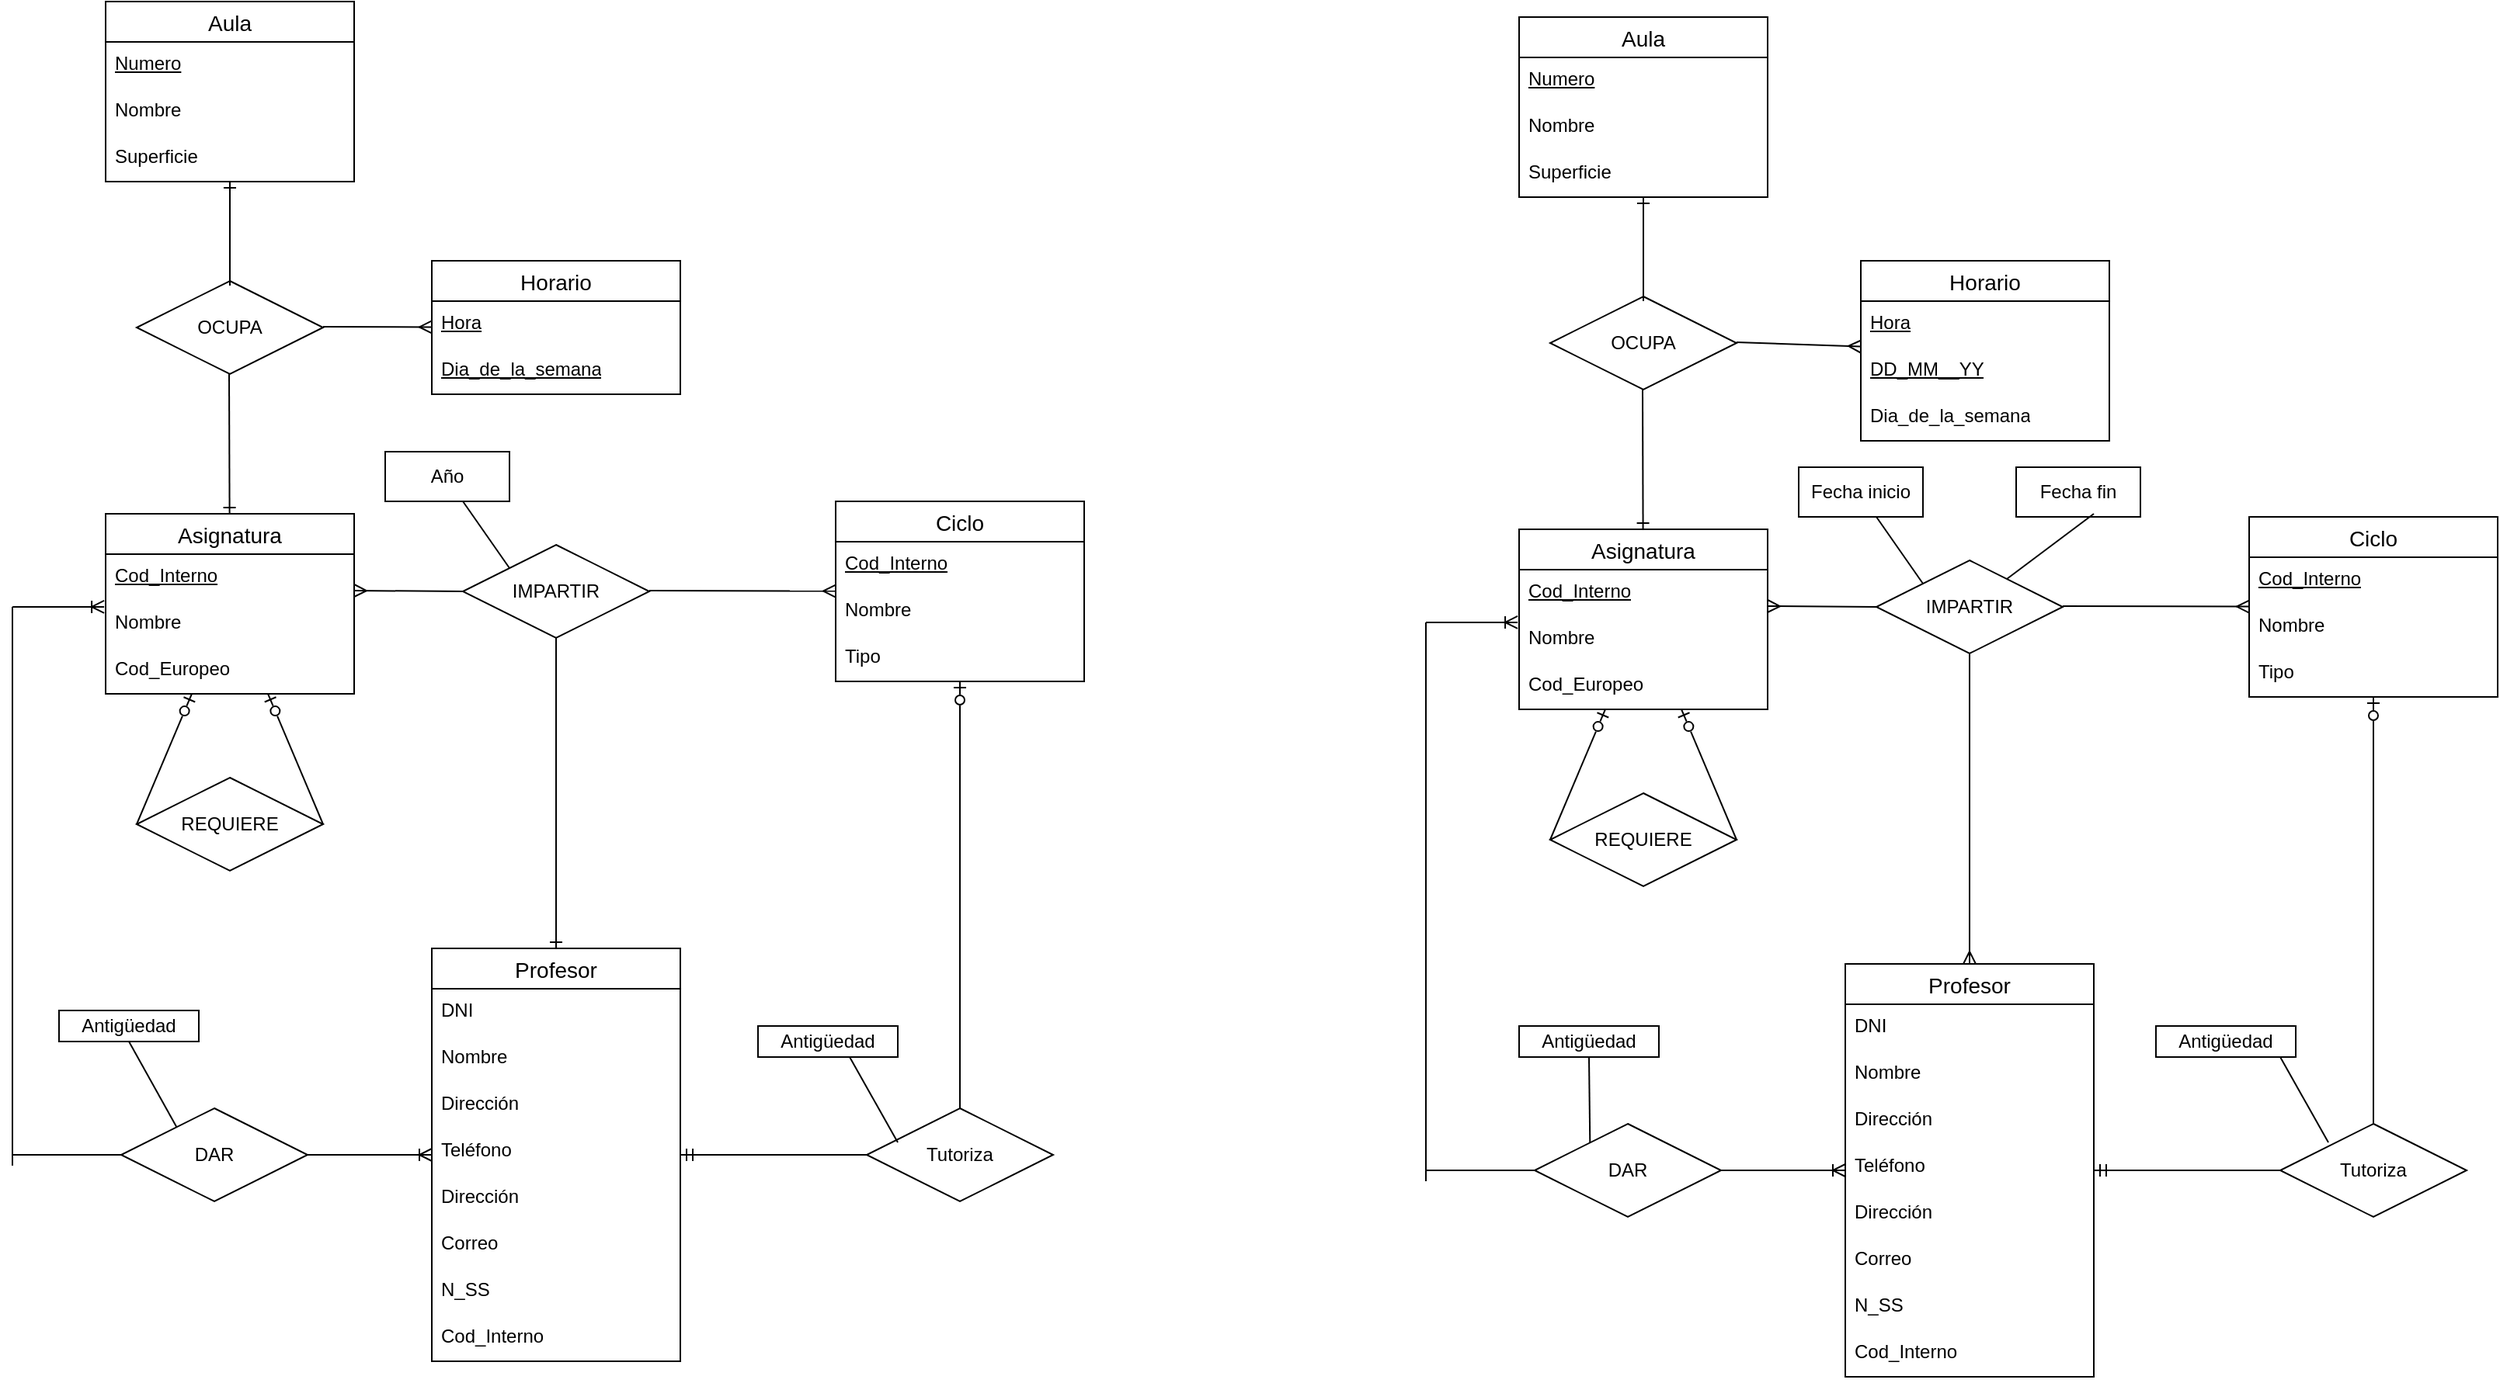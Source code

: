 <mxfile version="22.0.4" type="github">
  <diagram name="Página-1" id="PVvVwdM6uXwAvhA5qFd7">
    <mxGraphModel dx="1430" dy="818" grid="1" gridSize="10" guides="1" tooltips="1" connect="1" arrows="1" fold="1" page="1" pageScale="1" pageWidth="827" pageHeight="1169" math="0" shadow="0">
      <root>
        <mxCell id="0" />
        <mxCell id="1" parent="0" />
        <mxCell id="P5Dj7CCU3ey45bR8xJDD-16" value="Aula" style="swimlane;fontStyle=0;childLayout=stackLayout;horizontal=1;startSize=26;horizontalStack=0;resizeParent=1;resizeParentMax=0;resizeLast=0;collapsible=1;marginBottom=0;align=center;fontSize=14;" parent="1" vertex="1">
          <mxGeometry x="100" y="170" width="160" height="116" as="geometry" />
        </mxCell>
        <mxCell id="P5Dj7CCU3ey45bR8xJDD-17" value="&lt;u&gt;Numero&lt;/u&gt;" style="text;strokeColor=none;fillColor=none;spacingLeft=4;spacingRight=4;overflow=hidden;rotatable=0;points=[[0,0.5],[1,0.5]];portConstraint=eastwest;fontSize=12;whiteSpace=wrap;html=1;" parent="P5Dj7CCU3ey45bR8xJDD-16" vertex="1">
          <mxGeometry y="26" width="160" height="30" as="geometry" />
        </mxCell>
        <mxCell id="P5Dj7CCU3ey45bR8xJDD-18" value="Nombre" style="text;strokeColor=none;fillColor=none;spacingLeft=4;spacingRight=4;overflow=hidden;rotatable=0;points=[[0,0.5],[1,0.5]];portConstraint=eastwest;fontSize=12;whiteSpace=wrap;html=1;" parent="P5Dj7CCU3ey45bR8xJDD-16" vertex="1">
          <mxGeometry y="56" width="160" height="30" as="geometry" />
        </mxCell>
        <mxCell id="P5Dj7CCU3ey45bR8xJDD-19" value="Superficie" style="text;strokeColor=none;fillColor=none;spacingLeft=4;spacingRight=4;overflow=hidden;rotatable=0;points=[[0,0.5],[1,0.5]];portConstraint=eastwest;fontSize=12;whiteSpace=wrap;html=1;" parent="P5Dj7CCU3ey45bR8xJDD-16" vertex="1">
          <mxGeometry y="86" width="160" height="30" as="geometry" />
        </mxCell>
        <mxCell id="P5Dj7CCU3ey45bR8xJDD-20" value="Horario" style="swimlane;fontStyle=0;childLayout=stackLayout;horizontal=1;startSize=26;horizontalStack=0;resizeParent=1;resizeParentMax=0;resizeLast=0;collapsible=1;marginBottom=0;align=center;fontSize=14;" parent="1" vertex="1">
          <mxGeometry x="310" y="337" width="160" height="86" as="geometry" />
        </mxCell>
        <mxCell id="P5Dj7CCU3ey45bR8xJDD-21" value="&lt;u&gt;Hora&lt;/u&gt;" style="text;strokeColor=none;fillColor=none;spacingLeft=4;spacingRight=4;overflow=hidden;rotatable=0;points=[[0,0.5],[1,0.5]];portConstraint=eastwest;fontSize=12;whiteSpace=wrap;html=1;" parent="P5Dj7CCU3ey45bR8xJDD-20" vertex="1">
          <mxGeometry y="26" width="160" height="30" as="geometry" />
        </mxCell>
        <mxCell id="P5Dj7CCU3ey45bR8xJDD-22" value="&lt;u&gt;Dia_de_la_semana&lt;/u&gt;" style="text;strokeColor=none;fillColor=none;spacingLeft=4;spacingRight=4;overflow=hidden;rotatable=0;points=[[0,0.5],[1,0.5]];portConstraint=eastwest;fontSize=12;whiteSpace=wrap;html=1;" parent="P5Dj7CCU3ey45bR8xJDD-20" vertex="1">
          <mxGeometry y="56" width="160" height="30" as="geometry" />
        </mxCell>
        <mxCell id="P5Dj7CCU3ey45bR8xJDD-24" value="Asignatura" style="swimlane;fontStyle=0;childLayout=stackLayout;horizontal=1;startSize=26;horizontalStack=0;resizeParent=1;resizeParentMax=0;resizeLast=0;collapsible=1;marginBottom=0;align=center;fontSize=14;" parent="1" vertex="1">
          <mxGeometry x="100" y="500" width="160" height="116" as="geometry" />
        </mxCell>
        <mxCell id="P5Dj7CCU3ey45bR8xJDD-27" value="&lt;u&gt;Cod_Interno&lt;/u&gt;" style="text;strokeColor=none;fillColor=none;spacingLeft=4;spacingRight=4;overflow=hidden;rotatable=0;points=[[0,0.5],[1,0.5]];portConstraint=eastwest;fontSize=12;whiteSpace=wrap;html=1;" parent="P5Dj7CCU3ey45bR8xJDD-24" vertex="1">
          <mxGeometry y="26" width="160" height="30" as="geometry" />
        </mxCell>
        <mxCell id="P5Dj7CCU3ey45bR8xJDD-25" value="Nombre" style="text;strokeColor=none;fillColor=none;spacingLeft=4;spacingRight=4;overflow=hidden;rotatable=0;points=[[0,0.5],[1,0.5]];portConstraint=eastwest;fontSize=12;whiteSpace=wrap;html=1;" parent="P5Dj7CCU3ey45bR8xJDD-24" vertex="1">
          <mxGeometry y="56" width="160" height="30" as="geometry" />
        </mxCell>
        <mxCell id="P5Dj7CCU3ey45bR8xJDD-26" value="Cod_Europeo" style="text;strokeColor=none;fillColor=none;spacingLeft=4;spacingRight=4;overflow=hidden;rotatable=0;points=[[0,0.5],[1,0.5]];portConstraint=eastwest;fontSize=12;whiteSpace=wrap;html=1;" parent="P5Dj7CCU3ey45bR8xJDD-24" vertex="1">
          <mxGeometry y="86" width="160" height="30" as="geometry" />
        </mxCell>
        <mxCell id="P5Dj7CCU3ey45bR8xJDD-28" value="Ciclo" style="swimlane;fontStyle=0;childLayout=stackLayout;horizontal=1;startSize=26;horizontalStack=0;resizeParent=1;resizeParentMax=0;resizeLast=0;collapsible=1;marginBottom=0;align=center;fontSize=14;" parent="1" vertex="1">
          <mxGeometry x="570" y="492" width="160" height="116" as="geometry" />
        </mxCell>
        <mxCell id="P5Dj7CCU3ey45bR8xJDD-31" value="&lt;u&gt;Cod_Interno&lt;/u&gt;" style="text;strokeColor=none;fillColor=none;spacingLeft=4;spacingRight=4;overflow=hidden;rotatable=0;points=[[0,0.5],[1,0.5]];portConstraint=eastwest;fontSize=12;whiteSpace=wrap;html=1;" parent="P5Dj7CCU3ey45bR8xJDD-28" vertex="1">
          <mxGeometry y="26" width="160" height="30" as="geometry" />
        </mxCell>
        <mxCell id="P5Dj7CCU3ey45bR8xJDD-29" value="Nombre" style="text;strokeColor=none;fillColor=none;spacingLeft=4;spacingRight=4;overflow=hidden;rotatable=0;points=[[0,0.5],[1,0.5]];portConstraint=eastwest;fontSize=12;whiteSpace=wrap;html=1;" parent="P5Dj7CCU3ey45bR8xJDD-28" vertex="1">
          <mxGeometry y="56" width="160" height="30" as="geometry" />
        </mxCell>
        <mxCell id="P5Dj7CCU3ey45bR8xJDD-30" value="Tipo" style="text;strokeColor=none;fillColor=none;spacingLeft=4;spacingRight=4;overflow=hidden;rotatable=0;points=[[0,0.5],[1,0.5]];portConstraint=eastwest;fontSize=12;whiteSpace=wrap;html=1;" parent="P5Dj7CCU3ey45bR8xJDD-28" vertex="1">
          <mxGeometry y="86" width="160" height="30" as="geometry" />
        </mxCell>
        <mxCell id="P5Dj7CCU3ey45bR8xJDD-32" value="OCUPA" style="shape=rhombus;perimeter=rhombusPerimeter;whiteSpace=wrap;html=1;align=center;" parent="1" vertex="1">
          <mxGeometry x="120" y="350" width="120" height="60" as="geometry" />
        </mxCell>
        <mxCell id="P5Dj7CCU3ey45bR8xJDD-33" value="REQUIERE" style="shape=rhombus;perimeter=rhombusPerimeter;whiteSpace=wrap;html=1;align=center;" parent="1" vertex="1">
          <mxGeometry x="120" y="670" width="120" height="60" as="geometry" />
        </mxCell>
        <mxCell id="P5Dj7CCU3ey45bR8xJDD-34" value="IMPARTIR" style="shape=rhombus;perimeter=rhombusPerimeter;whiteSpace=wrap;html=1;align=center;" parent="1" vertex="1">
          <mxGeometry x="330" y="520" width="120" height="60" as="geometry" />
        </mxCell>
        <mxCell id="P5Dj7CCU3ey45bR8xJDD-35" value="" style="endArrow=ERone;html=1;rounded=0;startArrow=none;startFill=0;endFill=0;" parent="1" target="P5Dj7CCU3ey45bR8xJDD-16" edge="1">
          <mxGeometry width="50" height="50" relative="1" as="geometry">
            <mxPoint x="180" y="353" as="sourcePoint" />
            <mxPoint x="180" y="289" as="targetPoint" />
          </mxGeometry>
        </mxCell>
        <mxCell id="P5Dj7CCU3ey45bR8xJDD-36" value="" style="endArrow=none;html=1;rounded=0;startArrow=ERone;startFill=0;" parent="1" source="P5Dj7CCU3ey45bR8xJDD-24" edge="1">
          <mxGeometry width="50" height="50" relative="1" as="geometry">
            <mxPoint x="179.5" y="474" as="sourcePoint" />
            <mxPoint x="179.5" y="410" as="targetPoint" />
          </mxGeometry>
        </mxCell>
        <mxCell id="P5Dj7CCU3ey45bR8xJDD-37" value="" style="endArrow=ERzeroToOne;html=1;rounded=0;exitX=0;exitY=0.5;exitDx=0;exitDy=0;endFill=0;" parent="1" source="P5Dj7CCU3ey45bR8xJDD-33" target="P5Dj7CCU3ey45bR8xJDD-24" edge="1">
          <mxGeometry width="50" height="50" relative="1" as="geometry">
            <mxPoint x="119" y="694" as="sourcePoint" />
            <mxPoint x="119" y="630" as="targetPoint" />
          </mxGeometry>
        </mxCell>
        <mxCell id="P5Dj7CCU3ey45bR8xJDD-38" value="" style="endArrow=ERzeroToOne;html=1;rounded=0;endFill=0;" parent="1" target="P5Dj7CCU3ey45bR8xJDD-24" edge="1">
          <mxGeometry width="50" height="50" relative="1" as="geometry">
            <mxPoint x="240" y="700" as="sourcePoint" />
            <mxPoint x="275" y="626" as="targetPoint" />
          </mxGeometry>
        </mxCell>
        <mxCell id="P5Dj7CCU3ey45bR8xJDD-39" value="" style="endArrow=none;html=1;rounded=0;entryX=0;entryY=0.5;entryDx=0;entryDy=0;startArrow=ERmany;startFill=0;" parent="1" target="P5Dj7CCU3ey45bR8xJDD-34" edge="1">
          <mxGeometry width="50" height="50" relative="1" as="geometry">
            <mxPoint x="260" y="549.5" as="sourcePoint" />
            <mxPoint x="340" y="550" as="targetPoint" />
          </mxGeometry>
        </mxCell>
        <mxCell id="P5Dj7CCU3ey45bR8xJDD-40" value="" style="endArrow=ERmany;html=1;rounded=0;exitX=0;exitY=0.5;exitDx=0;exitDy=0;endFill=0;" parent="1" target="P5Dj7CCU3ey45bR8xJDD-28" edge="1">
          <mxGeometry width="50" height="50" relative="1" as="geometry">
            <mxPoint x="450" y="549.5" as="sourcePoint" />
            <mxPoint x="540" y="550" as="targetPoint" />
          </mxGeometry>
        </mxCell>
        <mxCell id="P5Dj7CCU3ey45bR8xJDD-41" value="" style="endArrow=ERmany;html=1;rounded=0;exitX=0;exitY=0.5;exitDx=0;exitDy=0;endFill=0;" parent="1" target="P5Dj7CCU3ey45bR8xJDD-20" edge="1">
          <mxGeometry width="50" height="50" relative="1" as="geometry">
            <mxPoint x="240" y="379.5" as="sourcePoint" />
            <mxPoint x="280" y="380" as="targetPoint" />
          </mxGeometry>
        </mxCell>
        <mxCell id="P5Dj7CCU3ey45bR8xJDD-42" value="Profesor" style="swimlane;fontStyle=0;childLayout=stackLayout;horizontal=1;startSize=26;horizontalStack=0;resizeParent=1;resizeParentMax=0;resizeLast=0;collapsible=1;marginBottom=0;align=center;fontSize=14;" parent="1" vertex="1">
          <mxGeometry x="310" y="780" width="160" height="266" as="geometry" />
        </mxCell>
        <mxCell id="P5Dj7CCU3ey45bR8xJDD-43" value="DNI" style="text;strokeColor=none;fillColor=none;spacingLeft=4;spacingRight=4;overflow=hidden;rotatable=0;points=[[0,0.5],[1,0.5]];portConstraint=eastwest;fontSize=12;whiteSpace=wrap;html=1;" parent="P5Dj7CCU3ey45bR8xJDD-42" vertex="1">
          <mxGeometry y="26" width="160" height="30" as="geometry" />
        </mxCell>
        <mxCell id="P5Dj7CCU3ey45bR8xJDD-44" value="Nombre" style="text;strokeColor=none;fillColor=none;spacingLeft=4;spacingRight=4;overflow=hidden;rotatable=0;points=[[0,0.5],[1,0.5]];portConstraint=eastwest;fontSize=12;whiteSpace=wrap;html=1;" parent="P5Dj7CCU3ey45bR8xJDD-42" vertex="1">
          <mxGeometry y="56" width="160" height="30" as="geometry" />
        </mxCell>
        <mxCell id="P5Dj7CCU3ey45bR8xJDD-45" value="&lt;div&gt;Dirección&lt;/div&gt;&lt;div&gt;&lt;br&gt;&lt;/div&gt;" style="text;strokeColor=none;fillColor=none;spacingLeft=4;spacingRight=4;overflow=hidden;rotatable=0;points=[[0,0.5],[1,0.5]];portConstraint=eastwest;fontSize=12;whiteSpace=wrap;html=1;" parent="P5Dj7CCU3ey45bR8xJDD-42" vertex="1">
          <mxGeometry y="86" width="160" height="30" as="geometry" />
        </mxCell>
        <mxCell id="P5Dj7CCU3ey45bR8xJDD-46" value="Teléfono" style="text;strokeColor=none;fillColor=none;spacingLeft=4;spacingRight=4;overflow=hidden;rotatable=0;points=[[0,0.5],[1,0.5]];portConstraint=eastwest;fontSize=12;whiteSpace=wrap;html=1;" parent="P5Dj7CCU3ey45bR8xJDD-42" vertex="1">
          <mxGeometry y="116" width="160" height="30" as="geometry" />
        </mxCell>
        <mxCell id="P5Dj7CCU3ey45bR8xJDD-49" value="&lt;div&gt;Dirección&lt;/div&gt;&lt;div&gt;&lt;br&gt;&lt;/div&gt;" style="text;strokeColor=none;fillColor=none;spacingLeft=4;spacingRight=4;overflow=hidden;rotatable=0;points=[[0,0.5],[1,0.5]];portConstraint=eastwest;fontSize=12;whiteSpace=wrap;html=1;" parent="P5Dj7CCU3ey45bR8xJDD-42" vertex="1">
          <mxGeometry y="146" width="160" height="30" as="geometry" />
        </mxCell>
        <mxCell id="P5Dj7CCU3ey45bR8xJDD-47" value="Correo" style="text;strokeColor=none;fillColor=none;spacingLeft=4;spacingRight=4;overflow=hidden;rotatable=0;points=[[0,0.5],[1,0.5]];portConstraint=eastwest;fontSize=12;whiteSpace=wrap;html=1;" parent="P5Dj7CCU3ey45bR8xJDD-42" vertex="1">
          <mxGeometry y="176" width="160" height="30" as="geometry" />
        </mxCell>
        <mxCell id="P5Dj7CCU3ey45bR8xJDD-48" value="N_SS" style="text;strokeColor=none;fillColor=none;spacingLeft=4;spacingRight=4;overflow=hidden;rotatable=0;points=[[0,0.5],[1,0.5]];portConstraint=eastwest;fontSize=12;whiteSpace=wrap;html=1;" parent="P5Dj7CCU3ey45bR8xJDD-42" vertex="1">
          <mxGeometry y="206" width="160" height="30" as="geometry" />
        </mxCell>
        <mxCell id="P5Dj7CCU3ey45bR8xJDD-50" value="Cod_Interno" style="text;strokeColor=none;fillColor=none;spacingLeft=4;spacingRight=4;overflow=hidden;rotatable=0;points=[[0,0.5],[1,0.5]];portConstraint=eastwest;fontSize=12;whiteSpace=wrap;html=1;" parent="P5Dj7CCU3ey45bR8xJDD-42" vertex="1">
          <mxGeometry y="236" width="160" height="30" as="geometry" />
        </mxCell>
        <mxCell id="P5Dj7CCU3ey45bR8xJDD-52" value="" style="endArrow=none;html=1;rounded=0;startArrow=ERone;startFill=0;" parent="1" source="P5Dj7CCU3ey45bR8xJDD-42" edge="1">
          <mxGeometry width="50" height="50" relative="1" as="geometry">
            <mxPoint x="340" y="630" as="sourcePoint" />
            <mxPoint x="390" y="580" as="targetPoint" />
          </mxGeometry>
        </mxCell>
        <mxCell id="P5Dj7CCU3ey45bR8xJDD-53" value="&lt;div&gt;Año&lt;/div&gt;" style="whiteSpace=wrap;html=1;align=center;" parent="1" vertex="1">
          <mxGeometry x="280" y="460" width="80" height="32" as="geometry" />
        </mxCell>
        <mxCell id="P5Dj7CCU3ey45bR8xJDD-54" value="" style="endArrow=none;html=1;rounded=0;exitX=0;exitY=0;exitDx=0;exitDy=0;" parent="1" source="P5Dj7CCU3ey45bR8xJDD-34" edge="1">
          <mxGeometry width="50" height="50" relative="1" as="geometry">
            <mxPoint x="280" y="542" as="sourcePoint" />
            <mxPoint x="330" y="492" as="targetPoint" />
          </mxGeometry>
        </mxCell>
        <mxCell id="P5Dj7CCU3ey45bR8xJDD-55" value="DAR" style="shape=rhombus;perimeter=rhombusPerimeter;whiteSpace=wrap;html=1;align=center;" parent="1" vertex="1">
          <mxGeometry x="110" y="883" width="120" height="60" as="geometry" />
        </mxCell>
        <mxCell id="P5Dj7CCU3ey45bR8xJDD-58" value="" style="endArrow=none;html=1;rounded=0;entryX=1;entryY=0.5;entryDx=0;entryDy=0;startArrow=ERoneToMany;startFill=0;" parent="1" source="P5Dj7CCU3ey45bR8xJDD-42" target="P5Dj7CCU3ey45bR8xJDD-55" edge="1">
          <mxGeometry width="50" height="50" relative="1" as="geometry">
            <mxPoint x="270" y="823" as="sourcePoint" />
            <mxPoint x="240" y="780" as="targetPoint" />
          </mxGeometry>
        </mxCell>
        <mxCell id="P5Dj7CCU3ey45bR8xJDD-59" value="" style="endArrow=none;html=1;rounded=0;" parent="1" edge="1">
          <mxGeometry width="50" height="50" relative="1" as="geometry">
            <mxPoint x="40" y="920" as="sourcePoint" />
            <mxPoint x="40" y="560" as="targetPoint" />
          </mxGeometry>
        </mxCell>
        <mxCell id="P5Dj7CCU3ey45bR8xJDD-60" value="" style="endArrow=none;html=1;rounded=0;exitX=-0.006;exitY=0.133;exitDx=0;exitDy=0;exitPerimeter=0;startArrow=ERoneToMany;startFill=0;" parent="1" source="P5Dj7CCU3ey45bR8xJDD-25" edge="1">
          <mxGeometry width="50" height="50" relative="1" as="geometry">
            <mxPoint x="100" y="563" as="sourcePoint" />
            <mxPoint x="40" y="560" as="targetPoint" />
          </mxGeometry>
        </mxCell>
        <mxCell id="P5Dj7CCU3ey45bR8xJDD-62" value="" style="endArrow=none;html=1;rounded=0;exitX=0;exitY=0.5;exitDx=0;exitDy=0;" parent="1" source="P5Dj7CCU3ey45bR8xJDD-55" edge="1">
          <mxGeometry width="50" height="50" relative="1" as="geometry">
            <mxPoint x="110" y="914.5" as="sourcePoint" />
            <mxPoint x="40" y="913" as="targetPoint" />
          </mxGeometry>
        </mxCell>
        <mxCell id="P5Dj7CCU3ey45bR8xJDD-63" value="&lt;div&gt;Tutoriza&lt;/div&gt;" style="shape=rhombus;perimeter=rhombusPerimeter;whiteSpace=wrap;html=1;align=center;" parent="1" vertex="1">
          <mxGeometry x="590" y="883" width="120" height="60" as="geometry" />
        </mxCell>
        <mxCell id="P5Dj7CCU3ey45bR8xJDD-64" value="" style="endArrow=ERmandOne;html=1;rounded=0;endFill=0;" parent="1" target="P5Dj7CCU3ey45bR8xJDD-42" edge="1">
          <mxGeometry width="50" height="50" relative="1" as="geometry">
            <mxPoint x="590" y="913" as="sourcePoint" />
            <mxPoint x="480" y="912.75" as="targetPoint" />
          </mxGeometry>
        </mxCell>
        <mxCell id="P5Dj7CCU3ey45bR8xJDD-66" value="" style="endArrow=none;html=1;rounded=0;startArrow=ERzeroToOne;startFill=0;" parent="1" source="P5Dj7CCU3ey45bR8xJDD-28" target="P5Dj7CCU3ey45bR8xJDD-63" edge="1">
          <mxGeometry width="50" height="50" relative="1" as="geometry">
            <mxPoint x="720" y="830" as="sourcePoint" />
            <mxPoint x="640" y="830" as="targetPoint" />
          </mxGeometry>
        </mxCell>
        <mxCell id="P5Dj7CCU3ey45bR8xJDD-67" value="Antigüedad" style="whiteSpace=wrap;html=1;align=center;" parent="1" vertex="1">
          <mxGeometry x="70" y="820" width="90" height="20" as="geometry" />
        </mxCell>
        <mxCell id="P5Dj7CCU3ey45bR8xJDD-68" value="" style="endArrow=none;html=1;rounded=0;entryX=0.5;entryY=1;entryDx=0;entryDy=0;exitX=0.297;exitY=0.2;exitDx=0;exitDy=0;exitPerimeter=0;" parent="1" source="P5Dj7CCU3ey45bR8xJDD-55" target="P5Dj7CCU3ey45bR8xJDD-67" edge="1">
          <mxGeometry relative="1" as="geometry">
            <mxPoint x="176.02" y="896.32" as="sourcePoint" />
            <mxPoint x="163.99" y="839.66" as="targetPoint" />
          </mxGeometry>
        </mxCell>
        <mxCell id="P5Dj7CCU3ey45bR8xJDD-165" value="Aula" style="swimlane;fontStyle=0;childLayout=stackLayout;horizontal=1;startSize=26;horizontalStack=0;resizeParent=1;resizeParentMax=0;resizeLast=0;collapsible=1;marginBottom=0;align=center;fontSize=14;" parent="1" vertex="1">
          <mxGeometry x="1010" y="180" width="160" height="116" as="geometry" />
        </mxCell>
        <mxCell id="P5Dj7CCU3ey45bR8xJDD-166" value="&lt;u&gt;Numero&lt;/u&gt;" style="text;strokeColor=none;fillColor=none;spacingLeft=4;spacingRight=4;overflow=hidden;rotatable=0;points=[[0,0.5],[1,0.5]];portConstraint=eastwest;fontSize=12;whiteSpace=wrap;html=1;" parent="P5Dj7CCU3ey45bR8xJDD-165" vertex="1">
          <mxGeometry y="26" width="160" height="30" as="geometry" />
        </mxCell>
        <mxCell id="P5Dj7CCU3ey45bR8xJDD-167" value="Nombre" style="text;strokeColor=none;fillColor=none;spacingLeft=4;spacingRight=4;overflow=hidden;rotatable=0;points=[[0,0.5],[1,0.5]];portConstraint=eastwest;fontSize=12;whiteSpace=wrap;html=1;" parent="P5Dj7CCU3ey45bR8xJDD-165" vertex="1">
          <mxGeometry y="56" width="160" height="30" as="geometry" />
        </mxCell>
        <mxCell id="P5Dj7CCU3ey45bR8xJDD-168" value="Superficie" style="text;strokeColor=none;fillColor=none;spacingLeft=4;spacingRight=4;overflow=hidden;rotatable=0;points=[[0,0.5],[1,0.5]];portConstraint=eastwest;fontSize=12;whiteSpace=wrap;html=1;" parent="P5Dj7CCU3ey45bR8xJDD-165" vertex="1">
          <mxGeometry y="86" width="160" height="30" as="geometry" />
        </mxCell>
        <mxCell id="P5Dj7CCU3ey45bR8xJDD-169" value="Horario" style="swimlane;fontStyle=0;childLayout=stackLayout;horizontal=1;startSize=26;horizontalStack=0;resizeParent=1;resizeParentMax=0;resizeLast=0;collapsible=1;marginBottom=0;align=center;fontSize=14;" parent="1" vertex="1">
          <mxGeometry x="1230" y="337" width="160" height="116" as="geometry" />
        </mxCell>
        <mxCell id="P5Dj7CCU3ey45bR8xJDD-170" value="&lt;u&gt;Hora&lt;/u&gt;" style="text;strokeColor=none;fillColor=none;spacingLeft=4;spacingRight=4;overflow=hidden;rotatable=0;points=[[0,0.5],[1,0.5]];portConstraint=eastwest;fontSize=12;whiteSpace=wrap;html=1;" parent="P5Dj7CCU3ey45bR8xJDD-169" vertex="1">
          <mxGeometry y="26" width="160" height="30" as="geometry" />
        </mxCell>
        <mxCell id="P5Dj7CCU3ey45bR8xJDD-212" value="&lt;u&gt;DD_MM__YY&lt;/u&gt;" style="text;strokeColor=none;fillColor=none;spacingLeft=4;spacingRight=4;overflow=hidden;rotatable=0;points=[[0,0.5],[1,0.5]];portConstraint=eastwest;fontSize=12;whiteSpace=wrap;html=1;" parent="P5Dj7CCU3ey45bR8xJDD-169" vertex="1">
          <mxGeometry y="56" width="160" height="30" as="geometry" />
        </mxCell>
        <mxCell id="P5Dj7CCU3ey45bR8xJDD-171" value="Dia_de_la_semana" style="text;strokeColor=none;fillColor=none;spacingLeft=4;spacingRight=4;overflow=hidden;rotatable=0;points=[[0,0.5],[1,0.5]];portConstraint=eastwest;fontSize=12;whiteSpace=wrap;html=1;" parent="P5Dj7CCU3ey45bR8xJDD-169" vertex="1">
          <mxGeometry y="86" width="160" height="30" as="geometry" />
        </mxCell>
        <mxCell id="P5Dj7CCU3ey45bR8xJDD-172" value="Asignatura" style="swimlane;fontStyle=0;childLayout=stackLayout;horizontal=1;startSize=26;horizontalStack=0;resizeParent=1;resizeParentMax=0;resizeLast=0;collapsible=1;marginBottom=0;align=center;fontSize=14;" parent="1" vertex="1">
          <mxGeometry x="1010" y="510" width="160" height="116" as="geometry" />
        </mxCell>
        <mxCell id="P5Dj7CCU3ey45bR8xJDD-173" value="&lt;u&gt;Cod_Interno&lt;/u&gt;" style="text;strokeColor=none;fillColor=none;spacingLeft=4;spacingRight=4;overflow=hidden;rotatable=0;points=[[0,0.5],[1,0.5]];portConstraint=eastwest;fontSize=12;whiteSpace=wrap;html=1;" parent="P5Dj7CCU3ey45bR8xJDD-172" vertex="1">
          <mxGeometry y="26" width="160" height="30" as="geometry" />
        </mxCell>
        <mxCell id="P5Dj7CCU3ey45bR8xJDD-174" value="Nombre" style="text;strokeColor=none;fillColor=none;spacingLeft=4;spacingRight=4;overflow=hidden;rotatable=0;points=[[0,0.5],[1,0.5]];portConstraint=eastwest;fontSize=12;whiteSpace=wrap;html=1;" parent="P5Dj7CCU3ey45bR8xJDD-172" vertex="1">
          <mxGeometry y="56" width="160" height="30" as="geometry" />
        </mxCell>
        <mxCell id="P5Dj7CCU3ey45bR8xJDD-175" value="Cod_Europeo" style="text;strokeColor=none;fillColor=none;spacingLeft=4;spacingRight=4;overflow=hidden;rotatable=0;points=[[0,0.5],[1,0.5]];portConstraint=eastwest;fontSize=12;whiteSpace=wrap;html=1;" parent="P5Dj7CCU3ey45bR8xJDD-172" vertex="1">
          <mxGeometry y="86" width="160" height="30" as="geometry" />
        </mxCell>
        <mxCell id="P5Dj7CCU3ey45bR8xJDD-176" value="Ciclo" style="swimlane;fontStyle=0;childLayout=stackLayout;horizontal=1;startSize=26;horizontalStack=0;resizeParent=1;resizeParentMax=0;resizeLast=0;collapsible=1;marginBottom=0;align=center;fontSize=14;" parent="1" vertex="1">
          <mxGeometry x="1480" y="502" width="160" height="116" as="geometry" />
        </mxCell>
        <mxCell id="P5Dj7CCU3ey45bR8xJDD-177" value="&lt;u&gt;Cod_Interno&lt;/u&gt;" style="text;strokeColor=none;fillColor=none;spacingLeft=4;spacingRight=4;overflow=hidden;rotatable=0;points=[[0,0.5],[1,0.5]];portConstraint=eastwest;fontSize=12;whiteSpace=wrap;html=1;" parent="P5Dj7CCU3ey45bR8xJDD-176" vertex="1">
          <mxGeometry y="26" width="160" height="30" as="geometry" />
        </mxCell>
        <mxCell id="P5Dj7CCU3ey45bR8xJDD-178" value="Nombre" style="text;strokeColor=none;fillColor=none;spacingLeft=4;spacingRight=4;overflow=hidden;rotatable=0;points=[[0,0.5],[1,0.5]];portConstraint=eastwest;fontSize=12;whiteSpace=wrap;html=1;" parent="P5Dj7CCU3ey45bR8xJDD-176" vertex="1">
          <mxGeometry y="56" width="160" height="30" as="geometry" />
        </mxCell>
        <mxCell id="P5Dj7CCU3ey45bR8xJDD-179" value="Tipo" style="text;strokeColor=none;fillColor=none;spacingLeft=4;spacingRight=4;overflow=hidden;rotatable=0;points=[[0,0.5],[1,0.5]];portConstraint=eastwest;fontSize=12;whiteSpace=wrap;html=1;" parent="P5Dj7CCU3ey45bR8xJDD-176" vertex="1">
          <mxGeometry y="86" width="160" height="30" as="geometry" />
        </mxCell>
        <mxCell id="P5Dj7CCU3ey45bR8xJDD-180" value="OCUPA" style="shape=rhombus;perimeter=rhombusPerimeter;whiteSpace=wrap;html=1;align=center;" parent="1" vertex="1">
          <mxGeometry x="1030" y="360" width="120" height="60" as="geometry" />
        </mxCell>
        <mxCell id="P5Dj7CCU3ey45bR8xJDD-181" value="REQUIERE" style="shape=rhombus;perimeter=rhombusPerimeter;whiteSpace=wrap;html=1;align=center;" parent="1" vertex="1">
          <mxGeometry x="1030" y="680" width="120" height="60" as="geometry" />
        </mxCell>
        <mxCell id="P5Dj7CCU3ey45bR8xJDD-182" value="IMPARTIR" style="shape=rhombus;perimeter=rhombusPerimeter;whiteSpace=wrap;html=1;align=center;" parent="1" vertex="1">
          <mxGeometry x="1240" y="530" width="120" height="60" as="geometry" />
        </mxCell>
        <mxCell id="P5Dj7CCU3ey45bR8xJDD-183" value="" style="endArrow=ERone;html=1;rounded=0;startArrow=none;startFill=0;endFill=0;" parent="1" target="P5Dj7CCU3ey45bR8xJDD-165" edge="1">
          <mxGeometry width="50" height="50" relative="1" as="geometry">
            <mxPoint x="1090" y="363" as="sourcePoint" />
            <mxPoint x="1090" y="299" as="targetPoint" />
          </mxGeometry>
        </mxCell>
        <mxCell id="P5Dj7CCU3ey45bR8xJDD-184" value="" style="endArrow=none;html=1;rounded=0;startArrow=ERone;startFill=0;" parent="1" source="P5Dj7CCU3ey45bR8xJDD-172" edge="1">
          <mxGeometry width="50" height="50" relative="1" as="geometry">
            <mxPoint x="1089.5" y="484" as="sourcePoint" />
            <mxPoint x="1089.5" y="420" as="targetPoint" />
          </mxGeometry>
        </mxCell>
        <mxCell id="P5Dj7CCU3ey45bR8xJDD-185" value="" style="endArrow=ERzeroToOne;html=1;rounded=0;exitX=0;exitY=0.5;exitDx=0;exitDy=0;endFill=0;" parent="1" source="P5Dj7CCU3ey45bR8xJDD-181" target="P5Dj7CCU3ey45bR8xJDD-172" edge="1">
          <mxGeometry width="50" height="50" relative="1" as="geometry">
            <mxPoint x="1029" y="704" as="sourcePoint" />
            <mxPoint x="1029" y="640" as="targetPoint" />
          </mxGeometry>
        </mxCell>
        <mxCell id="P5Dj7CCU3ey45bR8xJDD-186" value="" style="endArrow=ERzeroToOne;html=1;rounded=0;endFill=0;" parent="1" target="P5Dj7CCU3ey45bR8xJDD-172" edge="1">
          <mxGeometry width="50" height="50" relative="1" as="geometry">
            <mxPoint x="1150" y="710" as="sourcePoint" />
            <mxPoint x="1185" y="636" as="targetPoint" />
          </mxGeometry>
        </mxCell>
        <mxCell id="P5Dj7CCU3ey45bR8xJDD-187" value="" style="endArrow=none;html=1;rounded=0;entryX=0;entryY=0.5;entryDx=0;entryDy=0;startArrow=ERmany;startFill=0;" parent="1" target="P5Dj7CCU3ey45bR8xJDD-182" edge="1">
          <mxGeometry width="50" height="50" relative="1" as="geometry">
            <mxPoint x="1170" y="559.5" as="sourcePoint" />
            <mxPoint x="1250" y="560" as="targetPoint" />
          </mxGeometry>
        </mxCell>
        <mxCell id="P5Dj7CCU3ey45bR8xJDD-188" value="" style="endArrow=ERmany;html=1;rounded=0;exitX=0;exitY=0.5;exitDx=0;exitDy=0;endFill=0;" parent="1" target="P5Dj7CCU3ey45bR8xJDD-176" edge="1">
          <mxGeometry width="50" height="50" relative="1" as="geometry">
            <mxPoint x="1360" y="559.5" as="sourcePoint" />
            <mxPoint x="1450" y="560" as="targetPoint" />
          </mxGeometry>
        </mxCell>
        <mxCell id="P5Dj7CCU3ey45bR8xJDD-189" value="" style="endArrow=ERmany;html=1;rounded=0;exitX=0;exitY=0.5;exitDx=0;exitDy=0;endFill=0;" parent="1" target="P5Dj7CCU3ey45bR8xJDD-169" edge="1">
          <mxGeometry width="50" height="50" relative="1" as="geometry">
            <mxPoint x="1150" y="389.5" as="sourcePoint" />
            <mxPoint x="1190" y="390" as="targetPoint" />
          </mxGeometry>
        </mxCell>
        <mxCell id="P5Dj7CCU3ey45bR8xJDD-190" value="Profesor" style="swimlane;fontStyle=0;childLayout=stackLayout;horizontal=1;startSize=26;horizontalStack=0;resizeParent=1;resizeParentMax=0;resizeLast=0;collapsible=1;marginBottom=0;align=center;fontSize=14;" parent="1" vertex="1">
          <mxGeometry x="1220" y="790" width="160" height="266" as="geometry" />
        </mxCell>
        <mxCell id="P5Dj7CCU3ey45bR8xJDD-191" value="DNI" style="text;strokeColor=none;fillColor=none;spacingLeft=4;spacingRight=4;overflow=hidden;rotatable=0;points=[[0,0.5],[1,0.5]];portConstraint=eastwest;fontSize=12;whiteSpace=wrap;html=1;" parent="P5Dj7CCU3ey45bR8xJDD-190" vertex="1">
          <mxGeometry y="26" width="160" height="30" as="geometry" />
        </mxCell>
        <mxCell id="P5Dj7CCU3ey45bR8xJDD-192" value="Nombre" style="text;strokeColor=none;fillColor=none;spacingLeft=4;spacingRight=4;overflow=hidden;rotatable=0;points=[[0,0.5],[1,0.5]];portConstraint=eastwest;fontSize=12;whiteSpace=wrap;html=1;" parent="P5Dj7CCU3ey45bR8xJDD-190" vertex="1">
          <mxGeometry y="56" width="160" height="30" as="geometry" />
        </mxCell>
        <mxCell id="P5Dj7CCU3ey45bR8xJDD-193" value="&lt;div&gt;Dirección&lt;/div&gt;&lt;div&gt;&lt;br&gt;&lt;/div&gt;" style="text;strokeColor=none;fillColor=none;spacingLeft=4;spacingRight=4;overflow=hidden;rotatable=0;points=[[0,0.5],[1,0.5]];portConstraint=eastwest;fontSize=12;whiteSpace=wrap;html=1;" parent="P5Dj7CCU3ey45bR8xJDD-190" vertex="1">
          <mxGeometry y="86" width="160" height="30" as="geometry" />
        </mxCell>
        <mxCell id="P5Dj7CCU3ey45bR8xJDD-194" value="Teléfono" style="text;strokeColor=none;fillColor=none;spacingLeft=4;spacingRight=4;overflow=hidden;rotatable=0;points=[[0,0.5],[1,0.5]];portConstraint=eastwest;fontSize=12;whiteSpace=wrap;html=1;" parent="P5Dj7CCU3ey45bR8xJDD-190" vertex="1">
          <mxGeometry y="116" width="160" height="30" as="geometry" />
        </mxCell>
        <mxCell id="P5Dj7CCU3ey45bR8xJDD-195" value="&lt;div&gt;Dirección&lt;/div&gt;&lt;div&gt;&lt;br&gt;&lt;/div&gt;" style="text;strokeColor=none;fillColor=none;spacingLeft=4;spacingRight=4;overflow=hidden;rotatable=0;points=[[0,0.5],[1,0.5]];portConstraint=eastwest;fontSize=12;whiteSpace=wrap;html=1;" parent="P5Dj7CCU3ey45bR8xJDD-190" vertex="1">
          <mxGeometry y="146" width="160" height="30" as="geometry" />
        </mxCell>
        <mxCell id="P5Dj7CCU3ey45bR8xJDD-196" value="Correo" style="text;strokeColor=none;fillColor=none;spacingLeft=4;spacingRight=4;overflow=hidden;rotatable=0;points=[[0,0.5],[1,0.5]];portConstraint=eastwest;fontSize=12;whiteSpace=wrap;html=1;" parent="P5Dj7CCU3ey45bR8xJDD-190" vertex="1">
          <mxGeometry y="176" width="160" height="30" as="geometry" />
        </mxCell>
        <mxCell id="P5Dj7CCU3ey45bR8xJDD-197" value="N_SS" style="text;strokeColor=none;fillColor=none;spacingLeft=4;spacingRight=4;overflow=hidden;rotatable=0;points=[[0,0.5],[1,0.5]];portConstraint=eastwest;fontSize=12;whiteSpace=wrap;html=1;" parent="P5Dj7CCU3ey45bR8xJDD-190" vertex="1">
          <mxGeometry y="206" width="160" height="30" as="geometry" />
        </mxCell>
        <mxCell id="P5Dj7CCU3ey45bR8xJDD-198" value="Cod_Interno" style="text;strokeColor=none;fillColor=none;spacingLeft=4;spacingRight=4;overflow=hidden;rotatable=0;points=[[0,0.5],[1,0.5]];portConstraint=eastwest;fontSize=12;whiteSpace=wrap;html=1;" parent="P5Dj7CCU3ey45bR8xJDD-190" vertex="1">
          <mxGeometry y="236" width="160" height="30" as="geometry" />
        </mxCell>
        <mxCell id="P5Dj7CCU3ey45bR8xJDD-199" value="" style="endArrow=none;html=1;rounded=0;startArrow=ERmany;startFill=0;" parent="1" source="P5Dj7CCU3ey45bR8xJDD-190" edge="1">
          <mxGeometry width="50" height="50" relative="1" as="geometry">
            <mxPoint x="1250" y="640" as="sourcePoint" />
            <mxPoint x="1300" y="590" as="targetPoint" />
          </mxGeometry>
        </mxCell>
        <mxCell id="P5Dj7CCU3ey45bR8xJDD-200" value="&lt;div&gt;Fecha inicio&lt;br&gt;&lt;/div&gt;" style="whiteSpace=wrap;html=1;align=center;" parent="1" vertex="1">
          <mxGeometry x="1190" y="470" width="80" height="32" as="geometry" />
        </mxCell>
        <mxCell id="P5Dj7CCU3ey45bR8xJDD-201" value="" style="endArrow=none;html=1;rounded=0;exitX=0;exitY=0;exitDx=0;exitDy=0;" parent="1" source="P5Dj7CCU3ey45bR8xJDD-182" edge="1">
          <mxGeometry width="50" height="50" relative="1" as="geometry">
            <mxPoint x="1190" y="552" as="sourcePoint" />
            <mxPoint x="1240" y="502" as="targetPoint" />
          </mxGeometry>
        </mxCell>
        <mxCell id="P5Dj7CCU3ey45bR8xJDD-202" value="DAR" style="shape=rhombus;perimeter=rhombusPerimeter;whiteSpace=wrap;html=1;align=center;" parent="1" vertex="1">
          <mxGeometry x="1020" y="893" width="120" height="60" as="geometry" />
        </mxCell>
        <mxCell id="P5Dj7CCU3ey45bR8xJDD-203" value="" style="endArrow=none;html=1;rounded=0;entryX=1;entryY=0.5;entryDx=0;entryDy=0;startArrow=ERoneToMany;startFill=0;" parent="1" source="P5Dj7CCU3ey45bR8xJDD-190" target="P5Dj7CCU3ey45bR8xJDD-202" edge="1">
          <mxGeometry width="50" height="50" relative="1" as="geometry">
            <mxPoint x="1180" y="833" as="sourcePoint" />
            <mxPoint x="1150" y="790" as="targetPoint" />
          </mxGeometry>
        </mxCell>
        <mxCell id="P5Dj7CCU3ey45bR8xJDD-204" value="" style="endArrow=none;html=1;rounded=0;" parent="1" edge="1">
          <mxGeometry width="50" height="50" relative="1" as="geometry">
            <mxPoint x="950" y="930" as="sourcePoint" />
            <mxPoint x="950" y="570" as="targetPoint" />
          </mxGeometry>
        </mxCell>
        <mxCell id="P5Dj7CCU3ey45bR8xJDD-205" value="" style="endArrow=none;html=1;rounded=0;exitX=-0.006;exitY=0.133;exitDx=0;exitDy=0;exitPerimeter=0;startArrow=ERoneToMany;startFill=0;" parent="1" source="P5Dj7CCU3ey45bR8xJDD-174" edge="1">
          <mxGeometry width="50" height="50" relative="1" as="geometry">
            <mxPoint x="1010" y="573" as="sourcePoint" />
            <mxPoint x="950" y="570" as="targetPoint" />
          </mxGeometry>
        </mxCell>
        <mxCell id="P5Dj7CCU3ey45bR8xJDD-206" value="" style="endArrow=none;html=1;rounded=0;exitX=0;exitY=0.5;exitDx=0;exitDy=0;" parent="1" source="P5Dj7CCU3ey45bR8xJDD-202" edge="1">
          <mxGeometry width="50" height="50" relative="1" as="geometry">
            <mxPoint x="1020" y="924.5" as="sourcePoint" />
            <mxPoint x="950" y="923" as="targetPoint" />
          </mxGeometry>
        </mxCell>
        <mxCell id="P5Dj7CCU3ey45bR8xJDD-207" value="&lt;div&gt;Tutoriza&lt;/div&gt;" style="shape=rhombus;perimeter=rhombusPerimeter;whiteSpace=wrap;html=1;align=center;" parent="1" vertex="1">
          <mxGeometry x="1500" y="893" width="120" height="60" as="geometry" />
        </mxCell>
        <mxCell id="P5Dj7CCU3ey45bR8xJDD-208" value="" style="endArrow=ERmandOne;html=1;rounded=0;endFill=0;" parent="1" target="P5Dj7CCU3ey45bR8xJDD-190" edge="1">
          <mxGeometry width="50" height="50" relative="1" as="geometry">
            <mxPoint x="1500" y="923" as="sourcePoint" />
            <mxPoint x="1390" y="922.75" as="targetPoint" />
          </mxGeometry>
        </mxCell>
        <mxCell id="P5Dj7CCU3ey45bR8xJDD-209" value="" style="endArrow=none;html=1;rounded=0;startArrow=ERzeroToOne;startFill=0;" parent="1" source="P5Dj7CCU3ey45bR8xJDD-176" target="P5Dj7CCU3ey45bR8xJDD-207" edge="1">
          <mxGeometry width="50" height="50" relative="1" as="geometry">
            <mxPoint x="1630" y="840" as="sourcePoint" />
            <mxPoint x="1550" y="840" as="targetPoint" />
          </mxGeometry>
        </mxCell>
        <mxCell id="P5Dj7CCU3ey45bR8xJDD-210" value="Antigüedad" style="whiteSpace=wrap;html=1;align=center;" parent="1" vertex="1">
          <mxGeometry x="1010" y="830" width="90" height="20" as="geometry" />
        </mxCell>
        <mxCell id="P5Dj7CCU3ey45bR8xJDD-211" value="" style="endArrow=none;html=1;rounded=0;entryX=0.5;entryY=1;entryDx=0;entryDy=0;exitX=0.297;exitY=0.2;exitDx=0;exitDy=0;exitPerimeter=0;" parent="1" source="P5Dj7CCU3ey45bR8xJDD-202" target="P5Dj7CCU3ey45bR8xJDD-210" edge="1">
          <mxGeometry relative="1" as="geometry">
            <mxPoint x="1086.02" y="906.32" as="sourcePoint" />
            <mxPoint x="1073.99" y="849.66" as="targetPoint" />
          </mxGeometry>
        </mxCell>
        <mxCell id="P5Dj7CCU3ey45bR8xJDD-213" value="&lt;div&gt;Fecha fin&lt;br&gt;&lt;/div&gt;" style="whiteSpace=wrap;html=1;align=center;" parent="1" vertex="1">
          <mxGeometry x="1330" y="470" width="80" height="32" as="geometry" />
        </mxCell>
        <mxCell id="P5Dj7CCU3ey45bR8xJDD-214" value="" style="endArrow=none;html=1;rounded=0;" parent="1" source="P5Dj7CCU3ey45bR8xJDD-182" edge="1">
          <mxGeometry width="50" height="50" relative="1" as="geometry">
            <mxPoint x="1410" y="543" as="sourcePoint" />
            <mxPoint x="1380" y="500" as="targetPoint" />
          </mxGeometry>
        </mxCell>
        <mxCell id="-kM8HJKt0SFnVfMIhRwg-1" value="Antigüedad" style="whiteSpace=wrap;html=1;align=center;" vertex="1" parent="1">
          <mxGeometry x="520" y="830" width="90" height="20" as="geometry" />
        </mxCell>
        <mxCell id="-kM8HJKt0SFnVfMIhRwg-2" value="" style="endArrow=none;html=1;rounded=0;entryX=0.5;entryY=1;entryDx=0;entryDy=0;exitX=0.297;exitY=0.2;exitDx=0;exitDy=0;exitPerimeter=0;" edge="1" parent="1">
          <mxGeometry relative="1" as="geometry">
            <mxPoint x="610" y="905" as="sourcePoint" />
            <mxPoint x="579" y="850" as="targetPoint" />
          </mxGeometry>
        </mxCell>
        <mxCell id="-kM8HJKt0SFnVfMIhRwg-3" value="Antigüedad" style="whiteSpace=wrap;html=1;align=center;" vertex="1" parent="1">
          <mxGeometry x="1420" y="830" width="90" height="20" as="geometry" />
        </mxCell>
        <mxCell id="-kM8HJKt0SFnVfMIhRwg-5" value="" style="endArrow=none;html=1;rounded=0;entryX=0.5;entryY=1;entryDx=0;entryDy=0;exitX=0.297;exitY=0.2;exitDx=0;exitDy=0;exitPerimeter=0;" edge="1" parent="1">
          <mxGeometry relative="1" as="geometry">
            <mxPoint x="1531" y="905" as="sourcePoint" />
            <mxPoint x="1500" y="850" as="targetPoint" />
          </mxGeometry>
        </mxCell>
      </root>
    </mxGraphModel>
  </diagram>
</mxfile>
